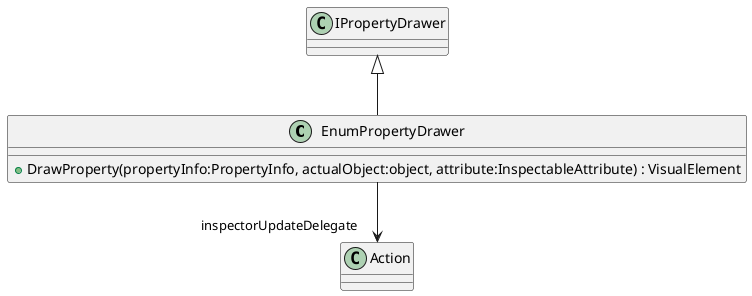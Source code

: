 @startuml
class EnumPropertyDrawer {
    + DrawProperty(propertyInfo:PropertyInfo, actualObject:object, attribute:InspectableAttribute) : VisualElement
}
IPropertyDrawer <|-- EnumPropertyDrawer
EnumPropertyDrawer --> "inspectorUpdateDelegate" Action
@enduml
